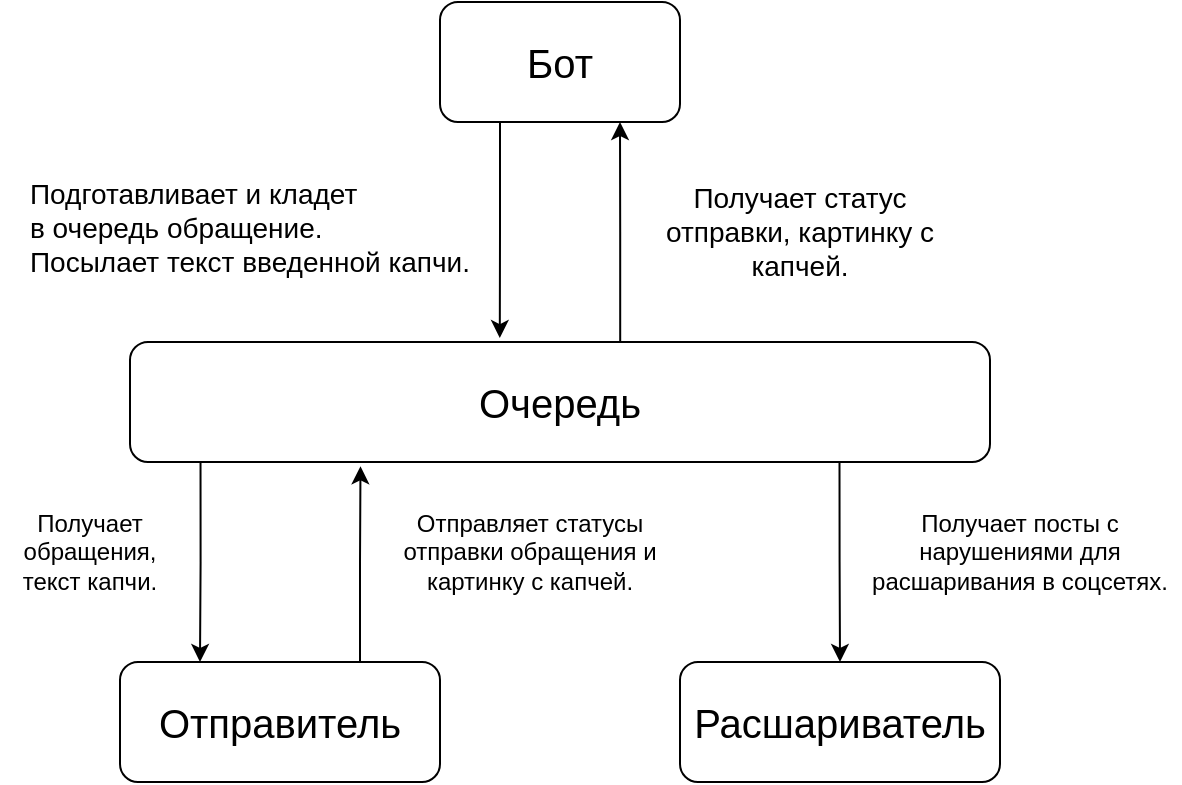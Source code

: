 <mxfile version="12.9.3" type="device"><diagram id="k9Sa7YGBgF8uNKHyu2uj" name="Page-1"><mxGraphModel dx="813" dy="487" grid="1" gridSize="10" guides="1" tooltips="1" connect="1" arrows="1" fold="1" page="1" pageScale="1" pageWidth="850" pageHeight="1100" math="0" shadow="0"><root><mxCell id="0"/><mxCell id="1" parent="0"/><mxCell id="bjxnMCp0ImckcVAFW5EX-8" value="" style="edgeStyle=orthogonalEdgeStyle;rounded=0;orthogonalLoop=1;jettySize=auto;html=1;exitX=0.25;exitY=1;exitDx=0;exitDy=0;entryX=0.43;entryY=-0.033;entryDx=0;entryDy=0;entryPerimeter=0;" edge="1" parent="1" source="bjxnMCp0ImckcVAFW5EX-1" target="bjxnMCp0ImckcVAFW5EX-2"><mxGeometry relative="1" as="geometry"><mxPoint x="370" y="170" as="targetPoint"/></mxGeometry></mxCell><mxCell id="bjxnMCp0ImckcVAFW5EX-1" value="&lt;font style=&quot;font-size: 20px&quot;&gt;Бот&lt;/font&gt;" style="rounded=1;whiteSpace=wrap;html=1;" vertex="1" parent="1"><mxGeometry x="340" y="50" width="120" height="60" as="geometry"/></mxCell><mxCell id="bjxnMCp0ImckcVAFW5EX-9" value="" style="edgeStyle=orthogonalEdgeStyle;rounded=0;orthogonalLoop=1;jettySize=auto;html=1;exitX=0.57;exitY=0;exitDx=0;exitDy=0;entryX=0.75;entryY=1;entryDx=0;entryDy=0;exitPerimeter=0;" edge="1" parent="1" source="bjxnMCp0ImckcVAFW5EX-2" target="bjxnMCp0ImckcVAFW5EX-1"><mxGeometry relative="1" as="geometry"/></mxCell><mxCell id="bjxnMCp0ImckcVAFW5EX-15" style="edgeStyle=orthogonalEdgeStyle;rounded=0;orthogonalLoop=1;jettySize=auto;html=1;exitX=0.082;exitY=0.987;exitDx=0;exitDy=0;entryX=0.25;entryY=0;entryDx=0;entryDy=0;exitPerimeter=0;" edge="1" parent="1" source="bjxnMCp0ImckcVAFW5EX-2" target="bjxnMCp0ImckcVAFW5EX-3"><mxGeometry relative="1" as="geometry"/></mxCell><mxCell id="bjxnMCp0ImckcVAFW5EX-19" style="edgeStyle=orthogonalEdgeStyle;rounded=0;orthogonalLoop=1;jettySize=auto;html=1;exitX=0.825;exitY=1.007;exitDx=0;exitDy=0;entryX=0.5;entryY=0;entryDx=0;entryDy=0;exitPerimeter=0;" edge="1" parent="1" source="bjxnMCp0ImckcVAFW5EX-2" target="bjxnMCp0ImckcVAFW5EX-4"><mxGeometry relative="1" as="geometry"><Array as="points"/></mxGeometry></mxCell><mxCell id="bjxnMCp0ImckcVAFW5EX-2" value="&lt;font style=&quot;font-size: 20px&quot;&gt;Очередь&lt;/font&gt;" style="rounded=1;whiteSpace=wrap;html=1;" vertex="1" parent="1"><mxGeometry x="185" y="220" width="430" height="60" as="geometry"/></mxCell><mxCell id="bjxnMCp0ImckcVAFW5EX-17" style="edgeStyle=orthogonalEdgeStyle;rounded=0;orthogonalLoop=1;jettySize=auto;html=1;exitX=0.75;exitY=0;exitDx=0;exitDy=0;entryX=0.268;entryY=1.036;entryDx=0;entryDy=0;entryPerimeter=0;" edge="1" parent="1" source="bjxnMCp0ImckcVAFW5EX-3" target="bjxnMCp0ImckcVAFW5EX-2"><mxGeometry relative="1" as="geometry"/></mxCell><mxCell id="bjxnMCp0ImckcVAFW5EX-3" value="&lt;font style=&quot;font-size: 20px&quot;&gt;Отправитель&lt;/font&gt;" style="rounded=1;whiteSpace=wrap;html=1;" vertex="1" parent="1"><mxGeometry x="180" y="380" width="160" height="60" as="geometry"/></mxCell><mxCell id="bjxnMCp0ImckcVAFW5EX-4" value="&lt;font style=&quot;font-size: 20px&quot;&gt;Расшариватель&lt;/font&gt;" style="rounded=1;whiteSpace=wrap;html=1;" vertex="1" parent="1"><mxGeometry x="460" y="380" width="160" height="60" as="geometry"/></mxCell><mxCell id="bjxnMCp0ImckcVAFW5EX-10" value="&lt;div style=&quot;text-align: left ; font-size: 14px&quot;&gt;&lt;span style=&quot;background-color: rgb(255 , 255 , 255) ; white-space: nowrap&quot;&gt;&lt;font style=&quot;font-size: 14px&quot;&gt;Подготавливает и кладет&amp;nbsp;&lt;/font&gt;&lt;/span&gt;&lt;/div&gt;&lt;span style=&quot;white-space: nowrap ; background-color: rgb(255 , 255 , 255) ; font-size: 14px&quot;&gt;&lt;div style=&quot;text-align: left&quot;&gt;&lt;font style=&quot;font-size: 14px&quot;&gt;в очередь обращение.&amp;nbsp;&lt;/font&gt;&lt;/div&gt;&lt;font style=&quot;font-size: 14px&quot;&gt;Посылает текст введенной капчи.&lt;/font&gt;&lt;br&gt;&lt;/span&gt;" style="text;html=1;strokeColor=none;fillColor=none;align=center;verticalAlign=middle;rounded=0;whiteSpace=wrap;" vertex="1" parent="1"><mxGeometry x="130" y="130" width="230" height="65" as="geometry"/></mxCell><mxCell id="bjxnMCp0ImckcVAFW5EX-11" value="&lt;font style=&quot;font-size: 14px&quot;&gt;Получает статус отправки, картинку с капчей.&lt;/font&gt;" style="text;html=1;strokeColor=none;fillColor=none;align=center;verticalAlign=middle;whiteSpace=wrap;rounded=0;" vertex="1" parent="1"><mxGeometry x="450" y="135" width="140" height="60" as="geometry"/></mxCell><mxCell id="bjxnMCp0ImckcVAFW5EX-16" value="Получает обращения, текст капчи." style="text;html=1;strokeColor=none;fillColor=none;align=center;verticalAlign=middle;whiteSpace=wrap;rounded=0;" vertex="1" parent="1"><mxGeometry x="120" y="300" width="90" height="50" as="geometry"/></mxCell><mxCell id="bjxnMCp0ImckcVAFW5EX-18" value="Отправляет статусы отправки обращения и картинку с капчей." style="text;html=1;strokeColor=none;fillColor=none;align=center;verticalAlign=middle;whiteSpace=wrap;rounded=0;" vertex="1" parent="1"><mxGeometry x="310" y="300" width="150" height="50" as="geometry"/></mxCell><mxCell id="bjxnMCp0ImckcVAFW5EX-22" value="Получает посты с нарушениями для расшаривания в соцсетях." style="text;html=1;strokeColor=none;fillColor=none;align=center;verticalAlign=middle;whiteSpace=wrap;rounded=0;" vertex="1" parent="1"><mxGeometry x="550" y="300" width="160" height="50" as="geometry"/></mxCell></root></mxGraphModel></diagram></mxfile>